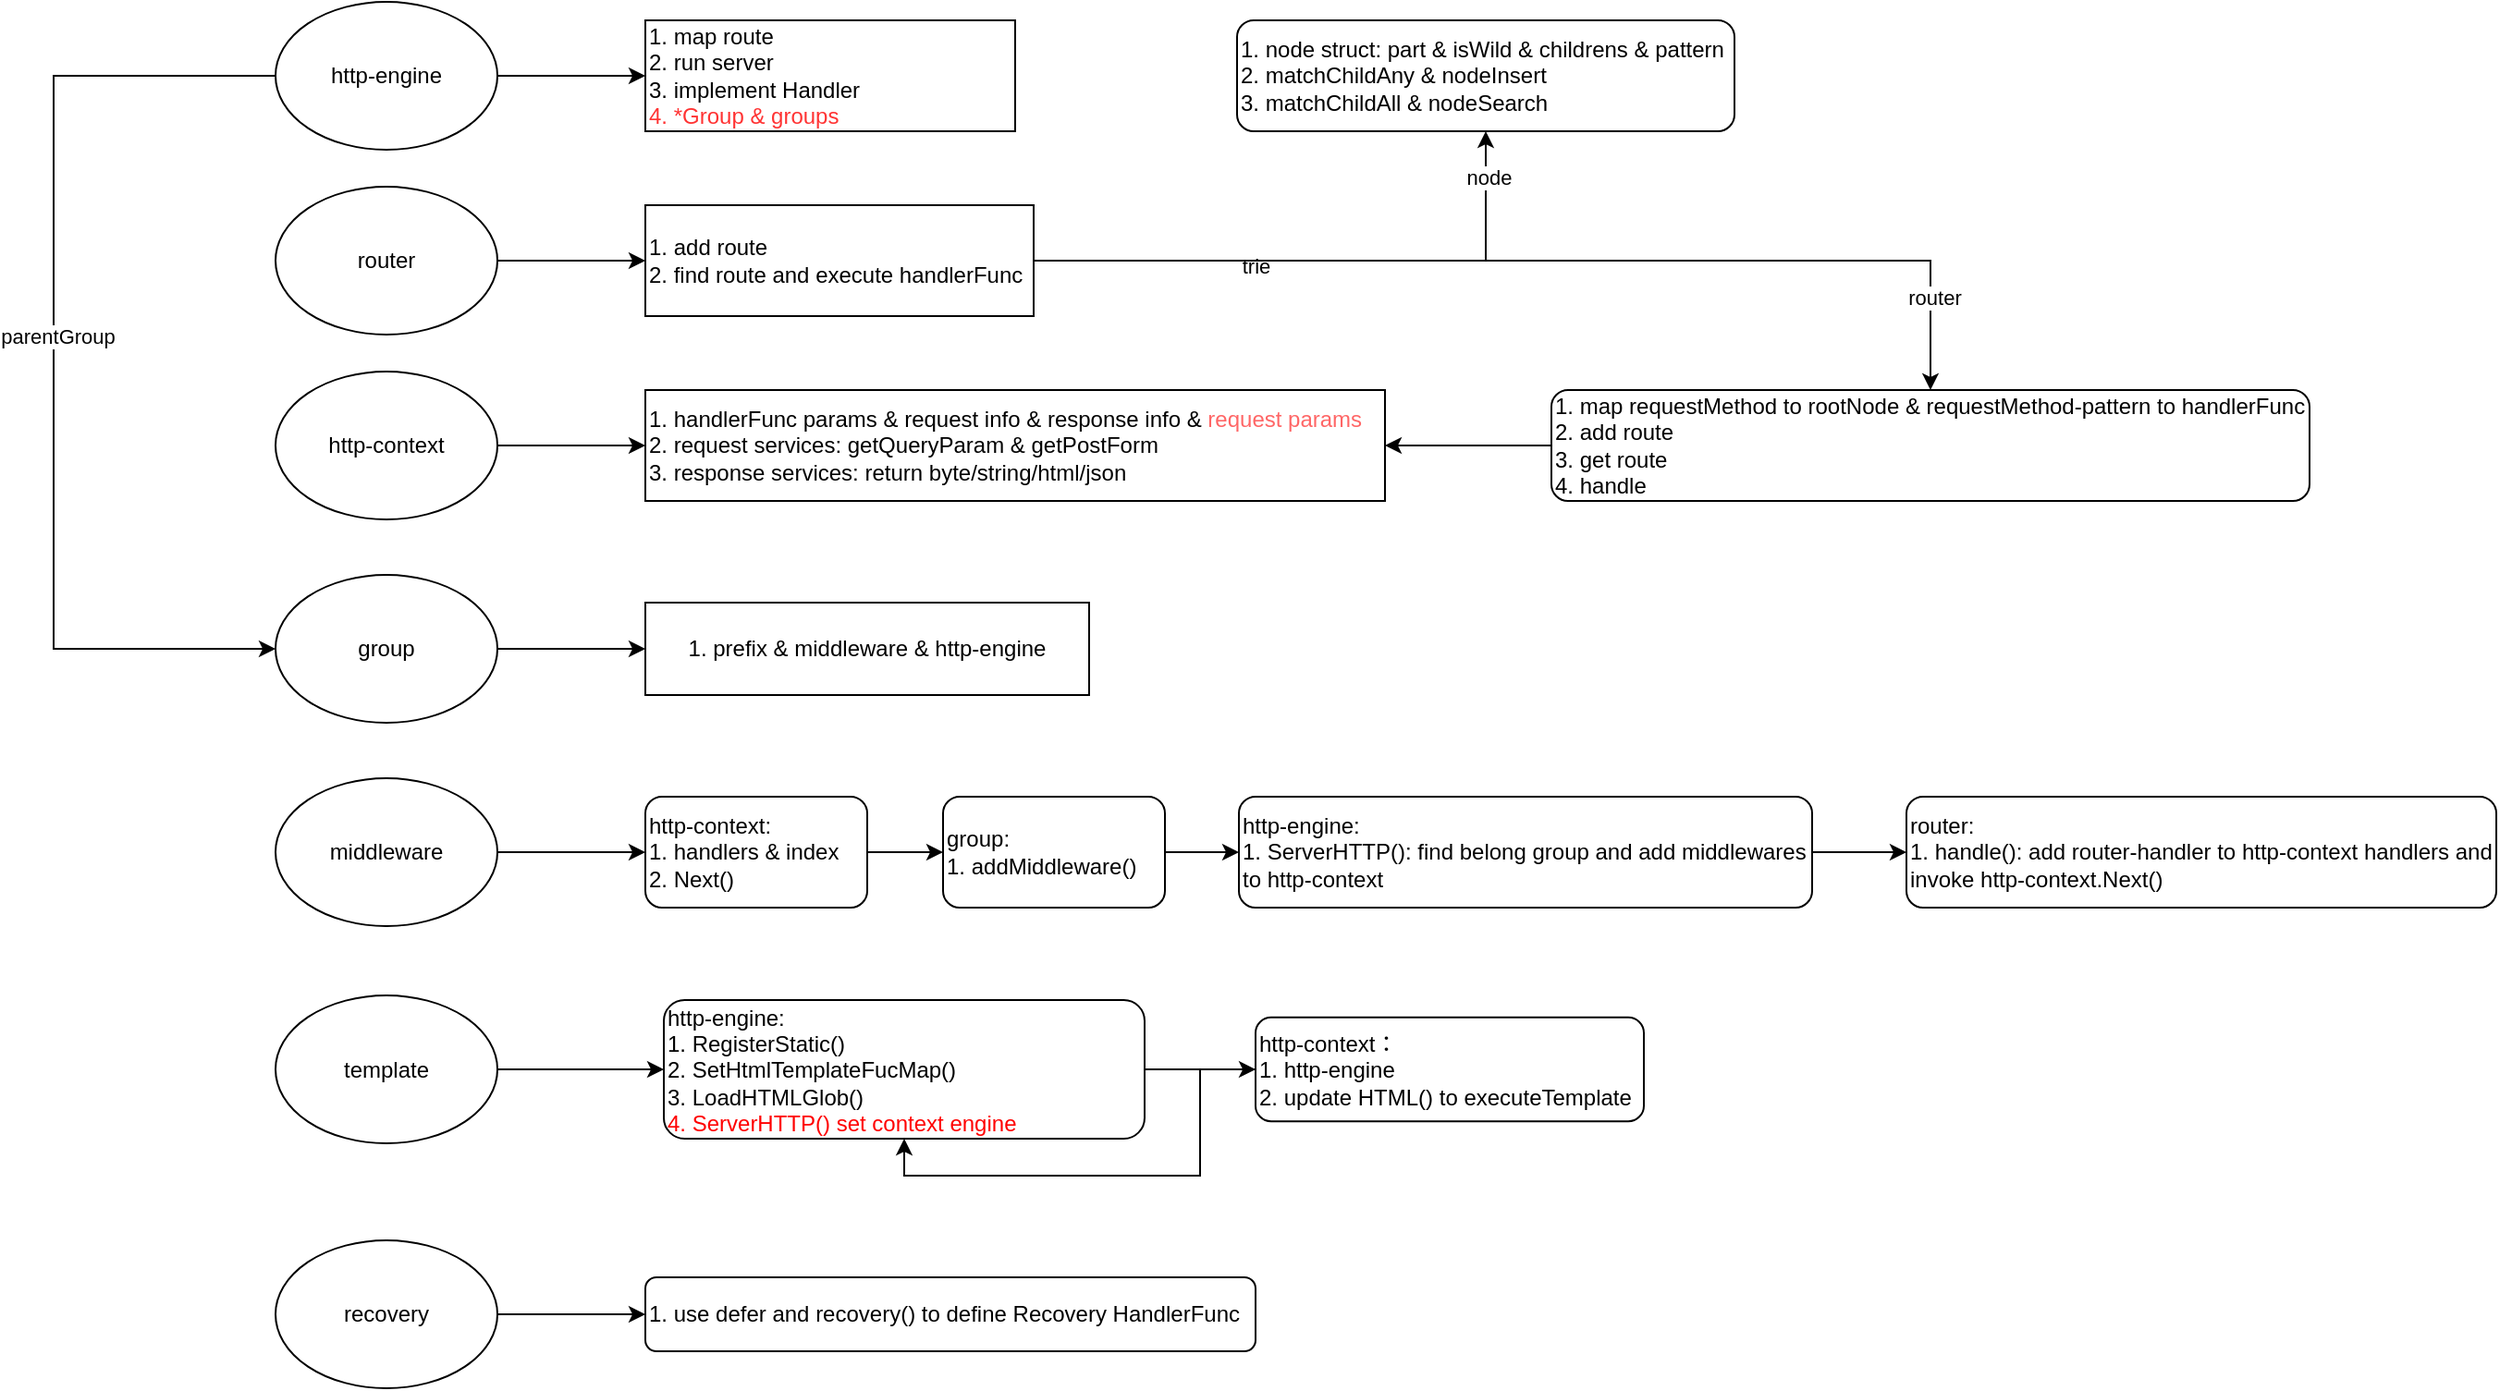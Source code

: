 <mxfile version="19.0.3" type="device"><diagram id="zRZ8-7-OMxPI1c8yGCD5" name="第 1 页"><mxGraphModel dx="1298" dy="945" grid="1" gridSize="10" guides="1" tooltips="1" connect="1" arrows="1" fold="1" page="1" pageScale="1" pageWidth="827" pageHeight="1169" math="0" shadow="0"><root><mxCell id="0"/><mxCell id="1" parent="0"/><mxCell id="Q8WSKgElRgka09J1QVsi-3" value="" style="edgeStyle=orthogonalEdgeStyle;rounded=0;orthogonalLoop=1;jettySize=auto;html=1;" edge="1" parent="1" source="yMJxWlYhc_8sX6Y9eyNs-3" target="Q8WSKgElRgka09J1QVsi-2"><mxGeometry relative="1" as="geometry"/></mxCell><mxCell id="Q8WSKgElRgka09J1QVsi-27" style="edgeStyle=orthogonalEdgeStyle;rounded=0;orthogonalLoop=1;jettySize=auto;html=1;exitX=0;exitY=0.5;exitDx=0;exitDy=0;entryX=0;entryY=0.5;entryDx=0;entryDy=0;fontColor=#FF6666;" edge="1" parent="1" source="yMJxWlYhc_8sX6Y9eyNs-3" target="yMJxWlYhc_8sX6Y9eyNs-6"><mxGeometry relative="1" as="geometry"><Array as="points"><mxPoint x="40" y="50"/><mxPoint x="40" y="360"/></Array></mxGeometry></mxCell><mxCell id="Q8WSKgElRgka09J1QVsi-29" value="parentGroup" style="edgeLabel;html=1;align=center;verticalAlign=middle;resizable=0;points=[];fontColor=#000000;" vertex="1" connectable="0" parent="Q8WSKgElRgka09J1QVsi-27"><mxGeometry x="-0.053" y="2" relative="1" as="geometry"><mxPoint as="offset"/></mxGeometry></mxCell><mxCell id="yMJxWlYhc_8sX6Y9eyNs-3" value="http-engine" style="ellipse;whiteSpace=wrap;html=1;" parent="1" vertex="1"><mxGeometry x="160" y="10" width="120" height="80" as="geometry"/></mxCell><mxCell id="Q8WSKgElRgka09J1QVsi-7" value="" style="edgeStyle=orthogonalEdgeStyle;rounded=0;orthogonalLoop=1;jettySize=auto;html=1;" edge="1" parent="1" source="yMJxWlYhc_8sX6Y9eyNs-4" target="Q8WSKgElRgka09J1QVsi-6"><mxGeometry relative="1" as="geometry"/></mxCell><mxCell id="yMJxWlYhc_8sX6Y9eyNs-4" value="http-context" style="ellipse;whiteSpace=wrap;html=1;" parent="1" vertex="1"><mxGeometry x="160" y="210" width="120" height="80" as="geometry"/></mxCell><mxCell id="Q8WSKgElRgka09J1QVsi-5" value="" style="edgeStyle=orthogonalEdgeStyle;rounded=0;orthogonalLoop=1;jettySize=auto;html=1;" edge="1" parent="1" source="yMJxWlYhc_8sX6Y9eyNs-5" target="Q8WSKgElRgka09J1QVsi-4"><mxGeometry relative="1" as="geometry"/></mxCell><mxCell id="yMJxWlYhc_8sX6Y9eyNs-5" value="router" style="ellipse;whiteSpace=wrap;html=1;" parent="1" vertex="1"><mxGeometry x="160" y="110" width="120" height="80" as="geometry"/></mxCell><mxCell id="Q8WSKgElRgka09J1QVsi-25" value="" style="edgeStyle=orthogonalEdgeStyle;rounded=0;orthogonalLoop=1;jettySize=auto;html=1;fontColor=#FF6666;" edge="1" parent="1" source="yMJxWlYhc_8sX6Y9eyNs-6" target="Q8WSKgElRgka09J1QVsi-24"><mxGeometry relative="1" as="geometry"/></mxCell><mxCell id="yMJxWlYhc_8sX6Y9eyNs-6" value="group" style="ellipse;whiteSpace=wrap;html=1;" parent="1" vertex="1"><mxGeometry x="160" y="320" width="120" height="80" as="geometry"/></mxCell><mxCell id="Q8WSKgElRgka09J1QVsi-31" value="" style="edgeStyle=orthogonalEdgeStyle;rounded=0;orthogonalLoop=1;jettySize=auto;html=1;fontColor=#FF3333;" edge="1" parent="1" source="yMJxWlYhc_8sX6Y9eyNs-7" target="Q8WSKgElRgka09J1QVsi-30"><mxGeometry relative="1" as="geometry"/></mxCell><mxCell id="yMJxWlYhc_8sX6Y9eyNs-7" value="middleware" style="ellipse;whiteSpace=wrap;html=1;" parent="1" vertex="1"><mxGeometry x="160" y="430" width="120" height="80" as="geometry"/></mxCell><mxCell id="Q8WSKgElRgka09J1QVsi-48" value="" style="edgeStyle=orthogonalEdgeStyle;rounded=0;orthogonalLoop=1;jettySize=auto;html=1;fontColor=#FF0000;" edge="1" parent="1" source="yMJxWlYhc_8sX6Y9eyNs-8" target="Q8WSKgElRgka09J1QVsi-47"><mxGeometry relative="1" as="geometry"/></mxCell><mxCell id="yMJxWlYhc_8sX6Y9eyNs-8" value="recovery" style="ellipse;whiteSpace=wrap;html=1;" parent="1" vertex="1"><mxGeometry x="160" y="680" width="120" height="80" as="geometry"/></mxCell><mxCell id="Q8WSKgElRgka09J1QVsi-39" value="" style="edgeStyle=orthogonalEdgeStyle;rounded=0;orthogonalLoop=1;jettySize=auto;html=1;fontColor=#FF3333;" edge="1" parent="1" source="yMJxWlYhc_8sX6Y9eyNs-9" target="Q8WSKgElRgka09J1QVsi-38"><mxGeometry relative="1" as="geometry"/></mxCell><mxCell id="yMJxWlYhc_8sX6Y9eyNs-9" value="template" style="ellipse;whiteSpace=wrap;html=1;" parent="1" vertex="1"><mxGeometry x="160" y="547.5" width="120" height="80" as="geometry"/></mxCell><mxCell id="Q8WSKgElRgka09J1QVsi-2" value="1. map route&lt;br&gt;2. run server&lt;br&gt;3. implement Handler&lt;br&gt;&lt;font color=&quot;#ff3333&quot;&gt;4. *Group &amp;amp; groups&amp;nbsp;&lt;/font&gt;" style="whiteSpace=wrap;html=1;align=left;" vertex="1" parent="1"><mxGeometry x="360" y="20" width="200" height="60" as="geometry"/></mxCell><mxCell id="Q8WSKgElRgka09J1QVsi-9" value="" style="edgeStyle=orthogonalEdgeStyle;rounded=0;orthogonalLoop=1;jettySize=auto;html=1;" edge="1" parent="1" source="Q8WSKgElRgka09J1QVsi-4" target="Q8WSKgElRgka09J1QVsi-8"><mxGeometry relative="1" as="geometry"/></mxCell><mxCell id="Q8WSKgElRgka09J1QVsi-10" value="trie" style="edgeLabel;html=1;align=center;verticalAlign=middle;resizable=0;points=[];" vertex="1" connectable="0" parent="Q8WSKgElRgka09J1QVsi-9"><mxGeometry x="-0.237" y="-2" relative="1" as="geometry"><mxPoint y="1" as="offset"/></mxGeometry></mxCell><mxCell id="Q8WSKgElRgka09J1QVsi-20" value="node" style="edgeLabel;html=1;align=center;verticalAlign=middle;resizable=0;points=[];" vertex="1" connectable="0" parent="Q8WSKgElRgka09J1QVsi-9"><mxGeometry x="0.847" relative="1" as="geometry"><mxPoint x="1" y="1" as="offset"/></mxGeometry></mxCell><mxCell id="Q8WSKgElRgka09J1QVsi-13" style="edgeStyle=orthogonalEdgeStyle;rounded=0;orthogonalLoop=1;jettySize=auto;html=1;exitX=1;exitY=0.5;exitDx=0;exitDy=0;entryX=0.5;entryY=0;entryDx=0;entryDy=0;" edge="1" parent="1" source="Q8WSKgElRgka09J1QVsi-4" target="Q8WSKgElRgka09J1QVsi-11"><mxGeometry relative="1" as="geometry"/></mxCell><mxCell id="Q8WSKgElRgka09J1QVsi-18" value="router" style="edgeLabel;html=1;align=center;verticalAlign=middle;resizable=0;points=[];" vertex="1" connectable="0" parent="Q8WSKgElRgka09J1QVsi-13"><mxGeometry x="0.818" y="2" relative="1" as="geometry"><mxPoint as="offset"/></mxGeometry></mxCell><mxCell id="Q8WSKgElRgka09J1QVsi-4" value="1. add route&lt;br&gt;2. find route and execute handlerFunc" style="whiteSpace=wrap;html=1;align=left;" vertex="1" parent="1"><mxGeometry x="360" y="120" width="210" height="60" as="geometry"/></mxCell><mxCell id="Q8WSKgElRgka09J1QVsi-6" value="1. handlerFunc params &amp;amp; request info &amp;amp; response info &amp;amp; &lt;font color=&quot;#ff6666&quot;&gt;request params&lt;/font&gt;&lt;br&gt;2. request services: getQueryParam &amp;amp; getPostForm&lt;br&gt;3. response services: return byte/string/html/json" style="whiteSpace=wrap;html=1;align=left;" vertex="1" parent="1"><mxGeometry x="360" y="220" width="400" height="60" as="geometry"/></mxCell><mxCell id="Q8WSKgElRgka09J1QVsi-8" value="1. node struct: part &amp;amp; isWild &amp;amp; childrens &amp;amp; pattern&lt;br&gt;2.&amp;nbsp;matchChildAny &amp;amp; nodeInsert&lt;br&gt;3.&amp;nbsp;matchChildAll &amp;amp; nodeSearch" style="rounded=1;whiteSpace=wrap;html=1;align=left;" vertex="1" parent="1"><mxGeometry x="680" y="20" width="269" height="60" as="geometry"/></mxCell><mxCell id="Q8WSKgElRgka09J1QVsi-21" style="edgeStyle=orthogonalEdgeStyle;rounded=0;orthogonalLoop=1;jettySize=auto;html=1;entryX=1;entryY=0.5;entryDx=0;entryDy=0;" edge="1" parent="1" source="Q8WSKgElRgka09J1QVsi-11" target="Q8WSKgElRgka09J1QVsi-6"><mxGeometry relative="1" as="geometry"/></mxCell><mxCell id="Q8WSKgElRgka09J1QVsi-11" value="1. map requestMethod to rootNode &amp;amp; requestMethod-pattern to handlerFunc&lt;br&gt;2. add route&lt;br&gt;3. get route&lt;br&gt;4. handle" style="rounded=1;whiteSpace=wrap;html=1;align=left;" vertex="1" parent="1"><mxGeometry x="850" y="220" width="410" height="60" as="geometry"/></mxCell><mxCell id="Q8WSKgElRgka09J1QVsi-24" value="1. prefix &amp;amp; middleware &amp;amp; http-engine" style="whiteSpace=wrap;html=1;" vertex="1" parent="1"><mxGeometry x="360" y="335" width="240" height="50" as="geometry"/></mxCell><mxCell id="Q8WSKgElRgka09J1QVsi-33" value="" style="edgeStyle=orthogonalEdgeStyle;rounded=0;orthogonalLoop=1;jettySize=auto;html=1;fontColor=#FF3333;" edge="1" parent="1" source="Q8WSKgElRgka09J1QVsi-30" target="Q8WSKgElRgka09J1QVsi-32"><mxGeometry relative="1" as="geometry"/></mxCell><mxCell id="Q8WSKgElRgka09J1QVsi-30" value="http-context:&lt;br&gt;1. handlers &amp;amp; index&lt;br&gt;2. Next()" style="rounded=1;whiteSpace=wrap;html=1;align=left;" vertex="1" parent="1"><mxGeometry x="360" y="440" width="120" height="60" as="geometry"/></mxCell><mxCell id="Q8WSKgElRgka09J1QVsi-35" value="" style="edgeStyle=orthogonalEdgeStyle;rounded=0;orthogonalLoop=1;jettySize=auto;html=1;fontColor=#FF3333;" edge="1" parent="1" source="Q8WSKgElRgka09J1QVsi-32" target="Q8WSKgElRgka09J1QVsi-34"><mxGeometry relative="1" as="geometry"/></mxCell><mxCell id="Q8WSKgElRgka09J1QVsi-32" value="group:&lt;br&gt;1. addMiddleware()" style="whiteSpace=wrap;html=1;align=left;rounded=1;" vertex="1" parent="1"><mxGeometry x="521" y="440" width="120" height="60" as="geometry"/></mxCell><mxCell id="Q8WSKgElRgka09J1QVsi-37" value="" style="edgeStyle=orthogonalEdgeStyle;rounded=0;orthogonalLoop=1;jettySize=auto;html=1;fontColor=#FF3333;" edge="1" parent="1" source="Q8WSKgElRgka09J1QVsi-34" target="Q8WSKgElRgka09J1QVsi-36"><mxGeometry relative="1" as="geometry"/></mxCell><mxCell id="Q8WSKgElRgka09J1QVsi-34" value="http-engine:&lt;br&gt;1. ServerHTTP(): find belong group and add middlewares to http-context" style="whiteSpace=wrap;html=1;align=left;rounded=1;" vertex="1" parent="1"><mxGeometry x="681" y="440" width="310" height="60" as="geometry"/></mxCell><mxCell id="Q8WSKgElRgka09J1QVsi-36" value="router:&lt;br&gt;1. handle(): add router-handler to http-context handlers and invoke http-context.Next()" style="whiteSpace=wrap;html=1;align=left;rounded=1;" vertex="1" parent="1"><mxGeometry x="1042" y="440" width="319" height="60" as="geometry"/></mxCell><mxCell id="Q8WSKgElRgka09J1QVsi-41" value="" style="edgeStyle=orthogonalEdgeStyle;rounded=0;orthogonalLoop=1;jettySize=auto;html=1;fontColor=#FF3333;" edge="1" parent="1" source="Q8WSKgElRgka09J1QVsi-38" target="Q8WSKgElRgka09J1QVsi-40"><mxGeometry relative="1" as="geometry"/></mxCell><mxCell id="Q8WSKgElRgka09J1QVsi-38" value="http-engine:&lt;br&gt;1. RegisterStatic()&lt;br&gt;2.&amp;nbsp;SetHtmlTemplateFucMap()&lt;br&gt;3.&amp;nbsp;LoadHTMLGlob()&lt;br&gt;&lt;font color=&quot;#ff0000&quot;&gt;4. ServerHTTP() set context engine&lt;/font&gt;" style="rounded=1;whiteSpace=wrap;html=1;align=left;" vertex="1" parent="1"><mxGeometry x="370" y="550" width="260" height="75" as="geometry"/></mxCell><mxCell id="Q8WSKgElRgka09J1QVsi-42" style="edgeStyle=orthogonalEdgeStyle;rounded=0;orthogonalLoop=1;jettySize=auto;html=1;entryX=0.5;entryY=1;entryDx=0;entryDy=0;fontColor=#FF3333;" edge="1" parent="1" source="Q8WSKgElRgka09J1QVsi-40" target="Q8WSKgElRgka09J1QVsi-38"><mxGeometry relative="1" as="geometry"/></mxCell><mxCell id="Q8WSKgElRgka09J1QVsi-40" value="http-context：&lt;br&gt;1. http-engine&lt;br&gt;2. update HTML() to executeTemplate" style="rounded=1;whiteSpace=wrap;html=1;align=left;" vertex="1" parent="1"><mxGeometry x="690" y="559.38" width="210" height="56.25" as="geometry"/></mxCell><mxCell id="Q8WSKgElRgka09J1QVsi-47" value="1. use defer and recovery() to define Recovery HandlerFunc&amp;nbsp;" style="rounded=1;whiteSpace=wrap;html=1;align=left;" vertex="1" parent="1"><mxGeometry x="360" y="700" width="330" height="40" as="geometry"/></mxCell></root></mxGraphModel></diagram></mxfile>